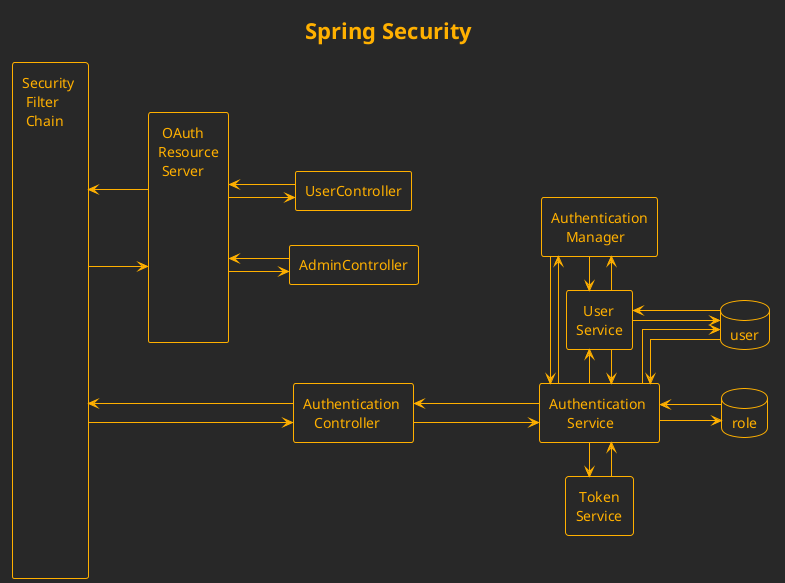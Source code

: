 @startuml
!theme crt-amber

skinparam Linetype ortho
'skinparam wrapWidth 300
allowmixing
title
   <b>Spring Security</b>
end title

left to right direction

rectangle "Security \n Filter \n Chain \n \n\n\n\n\n\n\n\n\n\n\n\n\n\n\n\n\n\n\n\n\n\n" as sfc
rectangle " OAuth \nResource\n Server \n\n\n\n\n\n\n\n " as oauth
rectangle UserController
rectangle AdminController
rectangle "Authentication \n   Controller" as auc
rectangle " Token \nService" as ts
rectangle "  User \nService" as us
rectangle "Authentication\n    Manager" as am
rectangle "Authentication \n     Service" as aus
database role
database user

oauth --> AdminController
oauth <-- AdminController
oauth --> UserController
oauth <-- UserController

sfc --> oauth
sfc <-- oauth

sfc ---> auc
sfc <--- auc

auc ---> aus
auc <--- aus

aus --> role
aus <-- role
aus --> user
aus <-- user

aus -up-> us
aus <- us

aus -> ts
aus <- ts

us -> user
us <- user

am -> us
am <- us

am -> aus
am <- aus

@enduml



@startuml
help themes
@enduml
